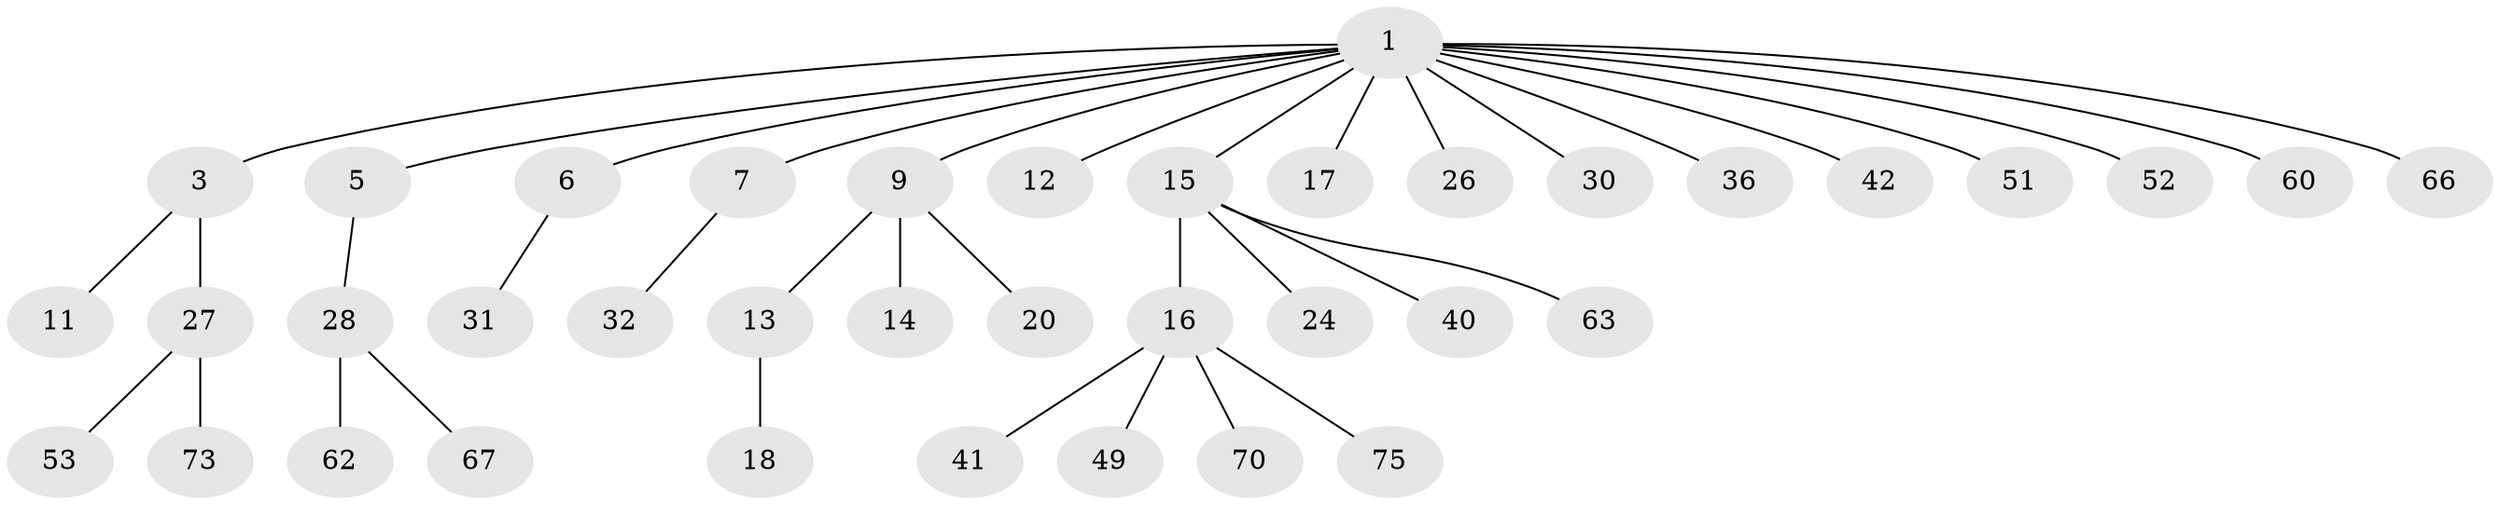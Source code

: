 // original degree distribution, {6: 0.012987012987012988, 7: 0.012987012987012988, 3: 0.1038961038961039, 5: 0.03896103896103896, 2: 0.19480519480519481, 4: 0.09090909090909091, 1: 0.5454545454545454}
// Generated by graph-tools (version 1.1) at 2025/15/03/09/25 04:15:24]
// undirected, 38 vertices, 37 edges
graph export_dot {
graph [start="1"]
  node [color=gray90,style=filled];
  1 [super="+2+4"];
  3 [super="+19"];
  5;
  6 [super="+22+23+74"];
  7;
  9 [super="+10"];
  11 [super="+37"];
  12;
  13;
  14;
  15;
  16 [super="+39+21"];
  17 [super="+61"];
  18;
  20 [super="+77"];
  24 [super="+64"];
  26 [super="+34"];
  27 [super="+45"];
  28 [super="+48+33+35"];
  30;
  31;
  32;
  36;
  40;
  41 [super="+50"];
  42 [super="+55"];
  49;
  51;
  52;
  53;
  60;
  62;
  63 [super="+71"];
  66 [super="+72+68"];
  67;
  70;
  73;
  75;
  1 -- 3;
  1 -- 7;
  1 -- 12;
  1 -- 30;
  1 -- 17;
  1 -- 36;
  1 -- 52;
  1 -- 6;
  1 -- 9;
  1 -- 60;
  1 -- 66;
  1 -- 51;
  1 -- 26;
  1 -- 5;
  1 -- 42;
  1 -- 15;
  3 -- 11;
  3 -- 27;
  5 -- 28;
  6 -- 31;
  7 -- 32;
  9 -- 14;
  9 -- 20;
  9 -- 13;
  13 -- 18;
  15 -- 16;
  15 -- 24;
  15 -- 40;
  15 -- 63;
  16 -- 70;
  16 -- 49;
  16 -- 75;
  16 -- 41;
  27 -- 73;
  27 -- 53;
  28 -- 67;
  28 -- 62;
}
